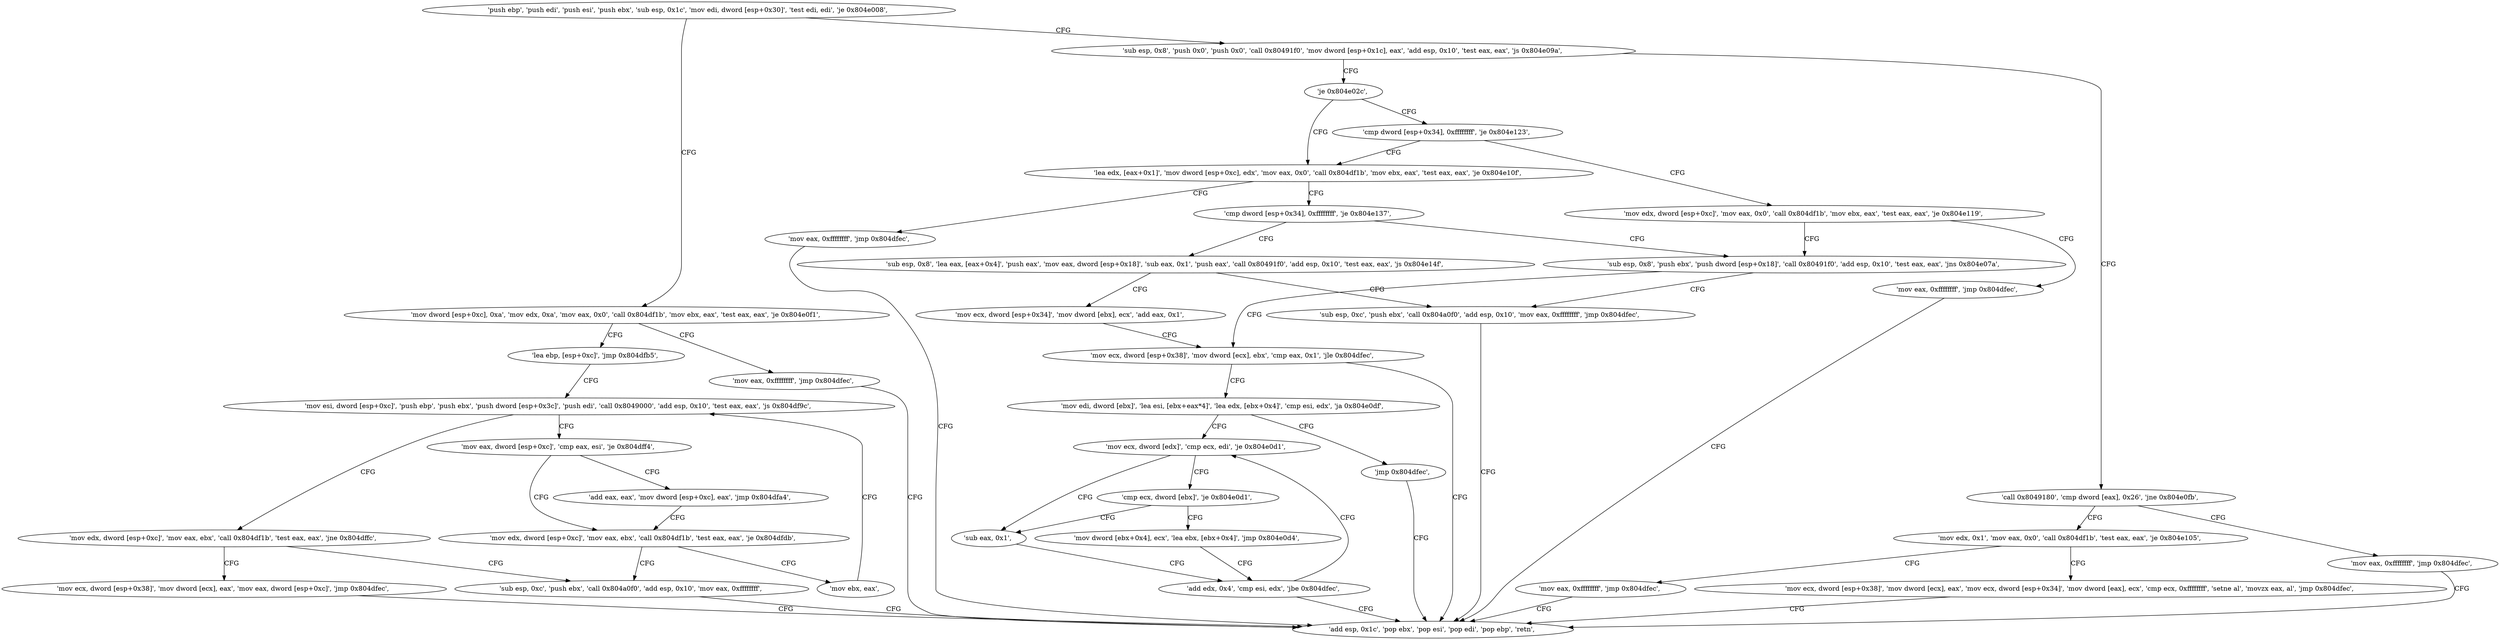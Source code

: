 digraph "func" {
"134537058" [label = "'push ebp', 'push edi', 'push esi', 'push ebx', 'sub esp, 0x1c', 'mov edi, dword [esp+0x30]', 'test edi, edi', 'je 0x804e008', " ]
"134537224" [label = "'sub esp, 0x8', 'push 0x0', 'push 0x0', 'call 0x80491f0', 'mov dword [esp+0x1c], eax', 'add esp, 0x10', 'test eax, eax', 'js 0x804e09a', " ]
"134537077" [label = "'mov dword [esp+0xc], 0xa', 'mov edx, 0xa', 'mov eax, 0x0', 'call 0x804df1b', 'mov ebx, eax', 'test eax, eax', 'je 0x804e0f1', " ]
"134537370" [label = "'call 0x8049180', 'cmp dword [eax], 0x26', 'jne 0x804e0fb', " ]
"134537247" [label = "'je 0x804e02c', " ]
"134537457" [label = "'mov eax, 0xffffffff', 'jmp 0x804dfec', " ]
"134537110" [label = "'lea ebp, [esp+0xc]', 'jmp 0x804dfb5', " ]
"134537467" [label = "'mov eax, 0xffffffff', 'jmp 0x804dfec', " ]
"134537380" [label = "'mov edx, 0x1', 'mov eax, 0x0', 'call 0x804df1b', 'test eax, eax', 'je 0x804e105', " ]
"134537260" [label = "'lea edx, [eax+0x1]', 'mov dword [esp+0xc], edx', 'mov eax, 0x0', 'call 0x804df1b', 'mov ebx, eax', 'test eax, eax', 'je 0x804e10f', " ]
"134537249" [label = "'cmp dword [esp+0x34], 0xffffffff', 'je 0x804e123', " ]
"134537196" [label = "'add esp, 0x1c', 'pop ebx', 'pop esi', 'pop edi', 'pop ebp', 'retn', " ]
"134537141" [label = "'mov esi, dword [esp+0xc]', 'push ebp', 'push ebx', 'push dword [esp+0x3c]', 'push edi', 'call 0x8049000', 'add esp, 0x10', 'test eax, eax', 'js 0x804df9c', " ]
"134537477" [label = "'mov eax, 0xffffffff', 'jmp 0x804dfec', " ]
"134537399" [label = "'mov ecx, dword [esp+0x38]', 'mov dword [ecx], eax', 'mov ecx, dword [esp+0x34]', 'mov dword [eax], ecx', 'cmp ecx, 0xffffffff', 'setne al', 'movzx eax, al', 'jmp 0x804dfec', " ]
"134537487" [label = "'mov eax, 0xffffffff', 'jmp 0x804dfec', " ]
"134537287" [label = "'cmp dword [esp+0x34], 0xffffffff', 'je 0x804e137', " ]
"134537507" [label = "'mov edx, dword [esp+0xc]', 'mov eax, 0x0', 'call 0x804df1b', 'mov ebx, eax', 'test eax, eax', 'je 0x804e119', " ]
"134537116" [label = "'mov eax, dword [esp+0xc]', 'cmp eax, esi', 'je 0x804dff4', " ]
"134537164" [label = "'mov edx, dword [esp+0xc]', 'mov eax, ebx', 'call 0x804df1b', 'test eax, eax', 'jne 0x804dffc', " ]
"134537527" [label = "'sub esp, 0x8', 'push ebx', 'push dword [esp+0x18]', 'call 0x80491f0', 'add esp, 0x10', 'test eax, eax', 'jns 0x804e07a', " ]
"134537298" [label = "'sub esp, 0x8', 'lea eax, [eax+0x4]', 'push eax', 'mov eax, dword [esp+0x18]', 'sub eax, 0x1', 'push eax', 'call 0x80491f0', 'add esp, 0x10', 'test eax, eax', 'js 0x804e14f', " ]
"134537497" [label = "'mov eax, 0xffffffff', 'jmp 0x804dfec', " ]
"134537204" [label = "'add eax, eax', 'mov dword [esp+0xc], eax', 'jmp 0x804dfa4', " ]
"134537124" [label = "'mov edx, dword [esp+0xc]', 'mov eax, ebx', 'call 0x804df1b', 'test eax, eax', 'je 0x804dfdb', " ]
"134537212" [label = "'mov ecx, dword [esp+0x38]', 'mov dword [ecx], eax', 'mov eax, dword [esp+0xc]', 'jmp 0x804dfec', " ]
"134537179" [label = "'sub esp, 0xc', 'push ebx', 'call 0x804a0f0', 'add esp, 0x10', 'mov eax, 0xffffffff', " ]
"134537338" [label = "'mov ecx, dword [esp+0x38]', 'mov dword [ecx], ebx', 'cmp eax, 0x1', 'jle 0x804dfec', " ]
"134537551" [label = "'sub esp, 0xc', 'push ebx', 'call 0x804a0f0', 'add esp, 0x10', 'mov eax, 0xffffffff', 'jmp 0x804dfec', " ]
"134537329" [label = "'mov ecx, dword [esp+0x34]', 'mov dword [ebx], ecx', 'add eax, 0x1', " ]
"134537139" [label = "'mov ebx, eax', " ]
"134537353" [label = "'mov edi, dword [ebx]', 'lea esi, [ebx+eax*4]', 'lea edx, [ebx+0x4]', 'cmp esi, edx', 'ja 0x804e0df', " ]
"134537439" [label = "'mov ecx, dword [edx]', 'cmp ecx, edi', 'je 0x804e0d1', " ]
"134537365" [label = "'jmp 0x804dfec', " ]
"134537425" [label = "'sub eax, 0x1', " ]
"134537445" [label = "'cmp ecx, dword [ebx]', 'je 0x804e0d1', " ]
"134537428" [label = "'add edx, 0x4', 'cmp esi, edx', 'jbe 0x804dfec', " ]
"134537449" [label = "'mov dword [ebx+0x4], ecx', 'lea ebx, [ebx+0x4]', 'jmp 0x804e0d4', " ]
"134537058" -> "134537224" [ label = "CFG" ]
"134537058" -> "134537077" [ label = "CFG" ]
"134537224" -> "134537370" [ label = "CFG" ]
"134537224" -> "134537247" [ label = "CFG" ]
"134537077" -> "134537457" [ label = "CFG" ]
"134537077" -> "134537110" [ label = "CFG" ]
"134537370" -> "134537467" [ label = "CFG" ]
"134537370" -> "134537380" [ label = "CFG" ]
"134537247" -> "134537260" [ label = "CFG" ]
"134537247" -> "134537249" [ label = "CFG" ]
"134537457" -> "134537196" [ label = "CFG" ]
"134537110" -> "134537141" [ label = "CFG" ]
"134537467" -> "134537196" [ label = "CFG" ]
"134537380" -> "134537477" [ label = "CFG" ]
"134537380" -> "134537399" [ label = "CFG" ]
"134537260" -> "134537487" [ label = "CFG" ]
"134537260" -> "134537287" [ label = "CFG" ]
"134537249" -> "134537507" [ label = "CFG" ]
"134537249" -> "134537260" [ label = "CFG" ]
"134537141" -> "134537116" [ label = "CFG" ]
"134537141" -> "134537164" [ label = "CFG" ]
"134537477" -> "134537196" [ label = "CFG" ]
"134537399" -> "134537196" [ label = "CFG" ]
"134537487" -> "134537196" [ label = "CFG" ]
"134537287" -> "134537527" [ label = "CFG" ]
"134537287" -> "134537298" [ label = "CFG" ]
"134537507" -> "134537497" [ label = "CFG" ]
"134537507" -> "134537527" [ label = "CFG" ]
"134537116" -> "134537204" [ label = "CFG" ]
"134537116" -> "134537124" [ label = "CFG" ]
"134537164" -> "134537212" [ label = "CFG" ]
"134537164" -> "134537179" [ label = "CFG" ]
"134537527" -> "134537338" [ label = "CFG" ]
"134537527" -> "134537551" [ label = "CFG" ]
"134537298" -> "134537551" [ label = "CFG" ]
"134537298" -> "134537329" [ label = "CFG" ]
"134537497" -> "134537196" [ label = "CFG" ]
"134537204" -> "134537124" [ label = "CFG" ]
"134537124" -> "134537179" [ label = "CFG" ]
"134537124" -> "134537139" [ label = "CFG" ]
"134537212" -> "134537196" [ label = "CFG" ]
"134537179" -> "134537196" [ label = "CFG" ]
"134537338" -> "134537196" [ label = "CFG" ]
"134537338" -> "134537353" [ label = "CFG" ]
"134537551" -> "134537196" [ label = "CFG" ]
"134537329" -> "134537338" [ label = "CFG" ]
"134537139" -> "134537141" [ label = "CFG" ]
"134537353" -> "134537439" [ label = "CFG" ]
"134537353" -> "134537365" [ label = "CFG" ]
"134537439" -> "134537425" [ label = "CFG" ]
"134537439" -> "134537445" [ label = "CFG" ]
"134537365" -> "134537196" [ label = "CFG" ]
"134537425" -> "134537428" [ label = "CFG" ]
"134537445" -> "134537425" [ label = "CFG" ]
"134537445" -> "134537449" [ label = "CFG" ]
"134537428" -> "134537196" [ label = "CFG" ]
"134537428" -> "134537439" [ label = "CFG" ]
"134537449" -> "134537428" [ label = "CFG" ]
}
